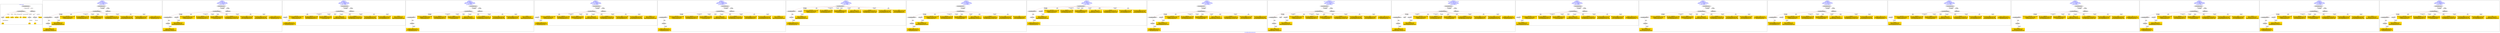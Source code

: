digraph n0 {
fontcolor="blue"
remincross="true"
label="s14-s-california-african-american.json"
subgraph cluster_0 {
label="1-correct model"
n2[style="filled",color="white",fillcolor="lightgray",label="CulturalHeritageObject1"];
n3[style="filled",color="white",fillcolor="lightgray",label="Person1"];
n4[shape="plaintext",style="filled",fillcolor="gold",label="dimensions"];
n5[shape="plaintext",style="filled",fillcolor="gold",label="technique"];
n6[shape="plaintext",style="filled",fillcolor="gold",label="provenance"];
n7[shape="plaintext",style="filled",fillcolor="gold",label="title"];
n8[shape="plaintext",style="filled",fillcolor="gold",label="accessionId"];
n9[style="filled",color="white",fillcolor="lightgray",label="Concept1"];
n10[style="filled",color="white",fillcolor="lightgray",label="Document1"];
n11[shape="plaintext",style="filled",fillcolor="gold",label="artist"];
n12[style="filled",color="white",fillcolor="lightgray",label="EuropeanaAggregation1"];
n13[style="filled",color="white",fillcolor="lightgray",label="WebResource1"];
n14[shape="plaintext",style="filled",fillcolor="gold",label="imageUrl"];
n15[shape="plaintext",style="filled",fillcolor="gold",label="type"];
n16[shape="plaintext",style="filled",fillcolor="gold",label="url"];
}
subgraph cluster_1 {
label="candidate 0\nlink coherence:1.0\nnode coherence:1.0\nconfidence:0.527824387407711\nmapping score:0.601867388395163\ncost:13.99987\n-precision:0.5-recall:0.5"
n18[style="filled",color="white",fillcolor="lightgray",label="CulturalHeritageObject1"];
n19[style="filled",color="white",fillcolor="lightgray",label="CulturalHeritageObject2"];
n20[style="filled",color="white",fillcolor="lightgray",label="Document1"];
n21[style="filled",color="white",fillcolor="lightgray",label="Document2"];
n22[style="filled",color="white",fillcolor="lightgray",label="EuropeanaAggregation1"];
n23[style="filled",color="white",fillcolor="lightgray",label="WebResource1"];
n24[shape="plaintext",style="filled",fillcolor="gold",label="accessionId\n[CulturalHeritageObject,accessionNumber,0.859]\n[WebResource,classLink,0.138]\n[CulturalHeritageObject,title,0.002]\n[Document,classLink,0.001]"];
n25[shape="plaintext",style="filled",fillcolor="gold",label="provenance\n[CulturalHeritageObject,provenance,0.688]\n[CulturalHeritageObject,description,0.127]\n[CulturalHeritageObject,title,0.111]\n[Person,biographicalInformation,0.074]"];
n26[shape="plaintext",style="filled",fillcolor="gold",label="imageUrl\n[WebResource,classLink,0.522]\n[Document,classLink,0.464]\n[CulturalHeritageObject,description,0.011]\n[Person,biographicalInformation,0.004]"];
n27[shape="plaintext",style="filled",fillcolor="gold",label="technique\n[CulturalHeritageObject,medium,0.637]\n[CulturalHeritageObject,description,0.179]\n[Person,biographicalInformation,0.1]\n[Concept,prefLabel,0.085]"];
n28[shape="plaintext",style="filled",fillcolor="gold",label="dimensions\n[CulturalHeritageObject,extent,0.619]\n[CulturalHeritageObject,accessionNumber,0.168]\n[CulturalHeritageObject,description,0.128]\n[CulturalHeritageObject,provenance,0.085]"];
n29[shape="plaintext",style="filled",fillcolor="gold",label="title\n[CulturalHeritageObject,description,0.403]\n[CulturalHeritageObject,title,0.286]\n[Person,biographicalInformation,0.226]\n[CulturalHeritageObject,provenance,0.084]"];
n30[shape="plaintext",style="filled",fillcolor="gold",label="type\n[Document,classLink,0.298]\n[WebResource,classLink,0.271]\n[CulturalHeritageObject,rightsHolder,0.261]\n[CulturalHeritageObject,provenance,0.17]"];
n31[shape="plaintext",style="filled",fillcolor="gold",label="url\n[WebResource,classLink,0.523]\n[CulturalHeritageObject,extent,0.221]\n[CulturalHeritageObject,description,0.133]\n[Document,classLink,0.123]"];
n32[shape="plaintext",style="filled",fillcolor="gold",label="artist\n[CulturalHeritageObject,description,0.346]\n[CulturalHeritageObject,title,0.258]\n[Person,nameOfThePerson,0.226]\n[Person,biographicalInformation,0.17]"];
}
subgraph cluster_2 {
label="candidate 1\nlink coherence:1.0\nnode coherence:1.0\nconfidence:0.5244974199615609\nmapping score:0.6007583992464461\ncost:13.99987\n-precision:0.57-recall:0.57"
n34[style="filled",color="white",fillcolor="lightgray",label="CulturalHeritageObject1"];
n35[style="filled",color="white",fillcolor="lightgray",label="CulturalHeritageObject2"];
n36[style="filled",color="white",fillcolor="lightgray",label="Document1"];
n37[style="filled",color="white",fillcolor="lightgray",label="Document2"];
n38[style="filled",color="white",fillcolor="lightgray",label="EuropeanaAggregation1"];
n39[style="filled",color="white",fillcolor="lightgray",label="WebResource1"];
n40[shape="plaintext",style="filled",fillcolor="gold",label="accessionId\n[CulturalHeritageObject,accessionNumber,0.859]\n[WebResource,classLink,0.138]\n[CulturalHeritageObject,title,0.002]\n[Document,classLink,0.001]"];
n41[shape="plaintext",style="filled",fillcolor="gold",label="provenance\n[CulturalHeritageObject,provenance,0.688]\n[CulturalHeritageObject,description,0.127]\n[CulturalHeritageObject,title,0.111]\n[Person,biographicalInformation,0.074]"];
n42[shape="plaintext",style="filled",fillcolor="gold",label="imageUrl\n[WebResource,classLink,0.522]\n[Document,classLink,0.464]\n[CulturalHeritageObject,description,0.011]\n[Person,biographicalInformation,0.004]"];
n43[shape="plaintext",style="filled",fillcolor="gold",label="technique\n[CulturalHeritageObject,medium,0.637]\n[CulturalHeritageObject,description,0.179]\n[Person,biographicalInformation,0.1]\n[Concept,prefLabel,0.085]"];
n44[shape="plaintext",style="filled",fillcolor="gold",label="dimensions\n[CulturalHeritageObject,extent,0.619]\n[CulturalHeritageObject,accessionNumber,0.168]\n[CulturalHeritageObject,description,0.128]\n[CulturalHeritageObject,provenance,0.085]"];
n45[shape="plaintext",style="filled",fillcolor="gold",label="artist\n[CulturalHeritageObject,description,0.346]\n[CulturalHeritageObject,title,0.258]\n[Person,nameOfThePerson,0.226]\n[Person,biographicalInformation,0.17]"];
n46[shape="plaintext",style="filled",fillcolor="gold",label="type\n[Document,classLink,0.298]\n[WebResource,classLink,0.271]\n[CulturalHeritageObject,rightsHolder,0.261]\n[CulturalHeritageObject,provenance,0.17]"];
n47[shape="plaintext",style="filled",fillcolor="gold",label="url\n[WebResource,classLink,0.523]\n[CulturalHeritageObject,extent,0.221]\n[CulturalHeritageObject,description,0.133]\n[Document,classLink,0.123]"];
n48[shape="plaintext",style="filled",fillcolor="gold",label="title\n[CulturalHeritageObject,description,0.403]\n[CulturalHeritageObject,title,0.286]\n[Person,biographicalInformation,0.226]\n[CulturalHeritageObject,provenance,0.084]"];
}
subgraph cluster_3 {
label="candidate 10\nlink coherence:1.0\nnode coherence:1.0\nconfidence:0.47569662976233246\nmapping score:0.6030099876985552\ncost:11.99988\n-precision:0.75-recall:0.64"
n50[style="filled",color="white",fillcolor="lightgray",label="CulturalHeritageObject1"];
n51[style="filled",color="white",fillcolor="lightgray",label="Document1"];
n52[style="filled",color="white",fillcolor="lightgray",label="EuropeanaAggregation1"];
n53[style="filled",color="white",fillcolor="lightgray",label="WebResource1"];
n54[shape="plaintext",style="filled",fillcolor="gold",label="accessionId\n[CulturalHeritageObject,accessionNumber,0.859]\n[WebResource,classLink,0.138]\n[CulturalHeritageObject,title,0.002]\n[Document,classLink,0.001]"];
n55[shape="plaintext",style="filled",fillcolor="gold",label="provenance\n[CulturalHeritageObject,provenance,0.688]\n[CulturalHeritageObject,description,0.127]\n[CulturalHeritageObject,title,0.111]\n[Person,biographicalInformation,0.074]"];
n56[shape="plaintext",style="filled",fillcolor="gold",label="url\n[WebResource,classLink,0.523]\n[CulturalHeritageObject,extent,0.221]\n[CulturalHeritageObject,description,0.133]\n[Document,classLink,0.123]"];
n57[shape="plaintext",style="filled",fillcolor="gold",label="technique\n[CulturalHeritageObject,medium,0.637]\n[CulturalHeritageObject,description,0.179]\n[Person,biographicalInformation,0.1]\n[Concept,prefLabel,0.085]"];
n58[shape="plaintext",style="filled",fillcolor="gold",label="type\n[Document,classLink,0.298]\n[WebResource,classLink,0.271]\n[CulturalHeritageObject,rightsHolder,0.261]\n[CulturalHeritageObject,provenance,0.17]"];
n59[shape="plaintext",style="filled",fillcolor="gold",label="dimensions\n[CulturalHeritageObject,extent,0.619]\n[CulturalHeritageObject,accessionNumber,0.168]\n[CulturalHeritageObject,description,0.128]\n[CulturalHeritageObject,provenance,0.085]"];
n60[shape="plaintext",style="filled",fillcolor="gold",label="title\n[CulturalHeritageObject,description,0.403]\n[CulturalHeritageObject,title,0.286]\n[Person,biographicalInformation,0.226]\n[CulturalHeritageObject,provenance,0.084]"];
n61[shape="plaintext",style="filled",fillcolor="gold",label="imageUrl\n[WebResource,classLink,0.522]\n[Document,classLink,0.464]\n[CulturalHeritageObject,description,0.011]\n[Person,biographicalInformation,0.004]"];
n62[shape="plaintext",style="filled",fillcolor="gold",label="artist\n[CulturalHeritageObject,description,0.346]\n[CulturalHeritageObject,title,0.258]\n[Person,nameOfThePerson,0.226]\n[Person,biographicalInformation,0.17]"];
}
subgraph cluster_4 {
label="candidate 11\nlink coherence:1.0\nnode coherence:1.0\nconfidence:0.47569662976233246\nmapping score:0.6030099876985552\ncost:12.99987\n-precision:0.62-recall:0.57"
n64[style="filled",color="white",fillcolor="lightgray",label="CulturalHeritageObject1"];
n65[style="filled",color="white",fillcolor="lightgray",label="CulturalHeritageObject2"];
n66[style="filled",color="white",fillcolor="lightgray",label="Document2"];
n67[style="filled",color="white",fillcolor="lightgray",label="EuropeanaAggregation1"];
n68[style="filled",color="white",fillcolor="lightgray",label="WebResource1"];
n69[shape="plaintext",style="filled",fillcolor="gold",label="accessionId\n[CulturalHeritageObject,accessionNumber,0.859]\n[WebResource,classLink,0.138]\n[CulturalHeritageObject,title,0.002]\n[Document,classLink,0.001]"];
n70[shape="plaintext",style="filled",fillcolor="gold",label="provenance\n[CulturalHeritageObject,provenance,0.688]\n[CulturalHeritageObject,description,0.127]\n[CulturalHeritageObject,title,0.111]\n[Person,biographicalInformation,0.074]"];
n71[shape="plaintext",style="filled",fillcolor="gold",label="technique\n[CulturalHeritageObject,medium,0.637]\n[CulturalHeritageObject,description,0.179]\n[Person,biographicalInformation,0.1]\n[Concept,prefLabel,0.085]"];
n72[shape="plaintext",style="filled",fillcolor="gold",label="type\n[Document,classLink,0.298]\n[WebResource,classLink,0.271]\n[CulturalHeritageObject,rightsHolder,0.261]\n[CulturalHeritageObject,provenance,0.17]"];
n73[shape="plaintext",style="filled",fillcolor="gold",label="url\n[WebResource,classLink,0.523]\n[CulturalHeritageObject,extent,0.221]\n[CulturalHeritageObject,description,0.133]\n[Document,classLink,0.123]"];
n74[shape="plaintext",style="filled",fillcolor="gold",label="dimensions\n[CulturalHeritageObject,extent,0.619]\n[CulturalHeritageObject,accessionNumber,0.168]\n[CulturalHeritageObject,description,0.128]\n[CulturalHeritageObject,provenance,0.085]"];
n75[shape="plaintext",style="filled",fillcolor="gold",label="title\n[CulturalHeritageObject,description,0.403]\n[CulturalHeritageObject,title,0.286]\n[Person,biographicalInformation,0.226]\n[CulturalHeritageObject,provenance,0.084]"];
n76[shape="plaintext",style="filled",fillcolor="gold",label="imageUrl\n[WebResource,classLink,0.522]\n[Document,classLink,0.464]\n[CulturalHeritageObject,description,0.011]\n[Person,biographicalInformation,0.004]"];
n77[shape="plaintext",style="filled",fillcolor="gold",label="artist\n[CulturalHeritageObject,description,0.346]\n[CulturalHeritageObject,title,0.258]\n[Person,nameOfThePerson,0.226]\n[Person,biographicalInformation,0.17]"];
}
subgraph cluster_5 {
label="candidate 12\nlink coherence:1.0\nnode coherence:1.0\nconfidence:0.4723696623161823\nmapping score:0.6019009985498386\ncost:11.99988\n-precision:0.83-recall:0.71"
n79[style="filled",color="white",fillcolor="lightgray",label="CulturalHeritageObject1"];
n80[style="filled",color="white",fillcolor="lightgray",label="Document1"];
n81[style="filled",color="white",fillcolor="lightgray",label="EuropeanaAggregation1"];
n82[style="filled",color="white",fillcolor="lightgray",label="WebResource1"];
n83[shape="plaintext",style="filled",fillcolor="gold",label="accessionId\n[CulturalHeritageObject,accessionNumber,0.859]\n[WebResource,classLink,0.138]\n[CulturalHeritageObject,title,0.002]\n[Document,classLink,0.001]"];
n84[shape="plaintext",style="filled",fillcolor="gold",label="provenance\n[CulturalHeritageObject,provenance,0.688]\n[CulturalHeritageObject,description,0.127]\n[CulturalHeritageObject,title,0.111]\n[Person,biographicalInformation,0.074]"];
n85[shape="plaintext",style="filled",fillcolor="gold",label="url\n[WebResource,classLink,0.523]\n[CulturalHeritageObject,extent,0.221]\n[CulturalHeritageObject,description,0.133]\n[Document,classLink,0.123]"];
n86[shape="plaintext",style="filled",fillcolor="gold",label="technique\n[CulturalHeritageObject,medium,0.637]\n[CulturalHeritageObject,description,0.179]\n[Person,biographicalInformation,0.1]\n[Concept,prefLabel,0.085]"];
n87[shape="plaintext",style="filled",fillcolor="gold",label="type\n[Document,classLink,0.298]\n[WebResource,classLink,0.271]\n[CulturalHeritageObject,rightsHolder,0.261]\n[CulturalHeritageObject,provenance,0.17]"];
n88[shape="plaintext",style="filled",fillcolor="gold",label="dimensions\n[CulturalHeritageObject,extent,0.619]\n[CulturalHeritageObject,accessionNumber,0.168]\n[CulturalHeritageObject,description,0.128]\n[CulturalHeritageObject,provenance,0.085]"];
n89[shape="plaintext",style="filled",fillcolor="gold",label="artist\n[CulturalHeritageObject,description,0.346]\n[CulturalHeritageObject,title,0.258]\n[Person,nameOfThePerson,0.226]\n[Person,biographicalInformation,0.17]"];
n90[shape="plaintext",style="filled",fillcolor="gold",label="imageUrl\n[WebResource,classLink,0.522]\n[Document,classLink,0.464]\n[CulturalHeritageObject,description,0.011]\n[Person,biographicalInformation,0.004]"];
n91[shape="plaintext",style="filled",fillcolor="gold",label="title\n[CulturalHeritageObject,description,0.403]\n[CulturalHeritageObject,title,0.286]\n[Person,biographicalInformation,0.226]\n[CulturalHeritageObject,provenance,0.084]"];
}
subgraph cluster_6 {
label="candidate 13\nlink coherence:1.0\nnode coherence:1.0\nconfidence:0.4723696623161823\nmapping score:0.6019009985498386\ncost:12.99987\n-precision:0.69-recall:0.64"
n93[style="filled",color="white",fillcolor="lightgray",label="CulturalHeritageObject1"];
n94[style="filled",color="white",fillcolor="lightgray",label="CulturalHeritageObject2"];
n95[style="filled",color="white",fillcolor="lightgray",label="Document2"];
n96[style="filled",color="white",fillcolor="lightgray",label="EuropeanaAggregation1"];
n97[style="filled",color="white",fillcolor="lightgray",label="WebResource1"];
n98[shape="plaintext",style="filled",fillcolor="gold",label="accessionId\n[CulturalHeritageObject,accessionNumber,0.859]\n[WebResource,classLink,0.138]\n[CulturalHeritageObject,title,0.002]\n[Document,classLink,0.001]"];
n99[shape="plaintext",style="filled",fillcolor="gold",label="provenance\n[CulturalHeritageObject,provenance,0.688]\n[CulturalHeritageObject,description,0.127]\n[CulturalHeritageObject,title,0.111]\n[Person,biographicalInformation,0.074]"];
n100[shape="plaintext",style="filled",fillcolor="gold",label="technique\n[CulturalHeritageObject,medium,0.637]\n[CulturalHeritageObject,description,0.179]\n[Person,biographicalInformation,0.1]\n[Concept,prefLabel,0.085]"];
n101[shape="plaintext",style="filled",fillcolor="gold",label="type\n[Document,classLink,0.298]\n[WebResource,classLink,0.271]\n[CulturalHeritageObject,rightsHolder,0.261]\n[CulturalHeritageObject,provenance,0.17]"];
n102[shape="plaintext",style="filled",fillcolor="gold",label="url\n[WebResource,classLink,0.523]\n[CulturalHeritageObject,extent,0.221]\n[CulturalHeritageObject,description,0.133]\n[Document,classLink,0.123]"];
n103[shape="plaintext",style="filled",fillcolor="gold",label="dimensions\n[CulturalHeritageObject,extent,0.619]\n[CulturalHeritageObject,accessionNumber,0.168]\n[CulturalHeritageObject,description,0.128]\n[CulturalHeritageObject,provenance,0.085]"];
n104[shape="plaintext",style="filled",fillcolor="gold",label="artist\n[CulturalHeritageObject,description,0.346]\n[CulturalHeritageObject,title,0.258]\n[Person,nameOfThePerson,0.226]\n[Person,biographicalInformation,0.17]"];
n105[shape="plaintext",style="filled",fillcolor="gold",label="imageUrl\n[WebResource,classLink,0.522]\n[Document,classLink,0.464]\n[CulturalHeritageObject,description,0.011]\n[Person,biographicalInformation,0.004]"];
n106[shape="plaintext",style="filled",fillcolor="gold",label="title\n[CulturalHeritageObject,description,0.403]\n[CulturalHeritageObject,title,0.286]\n[Person,biographicalInformation,0.226]\n[CulturalHeritageObject,provenance,0.084]"];
}
subgraph cluster_7 {
label="candidate 14\nlink coherence:1.0\nnode coherence:1.0\nconfidence:0.4691699588166073\nmapping score:0.6008344307166469\ncost:11.99999\n-precision:0.42-recall:0.36"
n108[style="filled",color="white",fillcolor="lightgray",label="CulturalHeritageObject1"];
n109[style="filled",color="white",fillcolor="lightgray",label="CulturalHeritageObject2"];
n110[style="filled",color="white",fillcolor="lightgray",label="Document1"];
n111[style="filled",color="white",fillcolor="lightgray",label="Document2"];
n112[shape="plaintext",style="filled",fillcolor="gold",label="accessionId\n[CulturalHeritageObject,accessionNumber,0.859]\n[WebResource,classLink,0.138]\n[CulturalHeritageObject,title,0.002]\n[Document,classLink,0.001]"];
n113[shape="plaintext",style="filled",fillcolor="gold",label="provenance\n[CulturalHeritageObject,provenance,0.688]\n[CulturalHeritageObject,description,0.127]\n[CulturalHeritageObject,title,0.111]\n[Person,biographicalInformation,0.074]"];
n114[shape="plaintext",style="filled",fillcolor="gold",label="imageUrl\n[WebResource,classLink,0.522]\n[Document,classLink,0.464]\n[CulturalHeritageObject,description,0.011]\n[Person,biographicalInformation,0.004]"];
n115[shape="plaintext",style="filled",fillcolor="gold",label="technique\n[CulturalHeritageObject,medium,0.637]\n[CulturalHeritageObject,description,0.179]\n[Person,biographicalInformation,0.1]\n[Concept,prefLabel,0.085]"];
n116[shape="plaintext",style="filled",fillcolor="gold",label="type\n[Document,classLink,0.298]\n[WebResource,classLink,0.271]\n[CulturalHeritageObject,rightsHolder,0.261]\n[CulturalHeritageObject,provenance,0.17]"];
n117[shape="plaintext",style="filled",fillcolor="gold",label="url\n[WebResource,classLink,0.523]\n[CulturalHeritageObject,extent,0.221]\n[CulturalHeritageObject,description,0.133]\n[Document,classLink,0.123]"];
n118[shape="plaintext",style="filled",fillcolor="gold",label="dimensions\n[CulturalHeritageObject,extent,0.619]\n[CulturalHeritageObject,accessionNumber,0.168]\n[CulturalHeritageObject,description,0.128]\n[CulturalHeritageObject,provenance,0.085]"];
n119[shape="plaintext",style="filled",fillcolor="gold",label="title\n[CulturalHeritageObject,description,0.403]\n[CulturalHeritageObject,title,0.286]\n[Person,biographicalInformation,0.226]\n[CulturalHeritageObject,provenance,0.084]"];
n120[shape="plaintext",style="filled",fillcolor="gold",label="artist\n[CulturalHeritageObject,description,0.346]\n[CulturalHeritageObject,title,0.258]\n[Person,nameOfThePerson,0.226]\n[Person,biographicalInformation,0.17]"];
}
subgraph cluster_8 {
label="candidate 15\nlink coherence:1.0\nnode coherence:1.0\nconfidence:0.4691699588166073\nmapping score:0.6008344307166469\ncost:12.99993\n-precision:0.46-recall:0.43"
n122[style="filled",color="white",fillcolor="lightgray",label="CulturalHeritageObject1"];
n123[style="filled",color="white",fillcolor="lightgray",label="CulturalHeritageObject2"];
n124[style="filled",color="white",fillcolor="lightgray",label="Document1"];
n125[style="filled",color="white",fillcolor="lightgray",label="Document2"];
n126[style="filled",color="white",fillcolor="lightgray",label="EuropeanaAggregation1"];
n127[shape="plaintext",style="filled",fillcolor="gold",label="accessionId\n[CulturalHeritageObject,accessionNumber,0.859]\n[WebResource,classLink,0.138]\n[CulturalHeritageObject,title,0.002]\n[Document,classLink,0.001]"];
n128[shape="plaintext",style="filled",fillcolor="gold",label="provenance\n[CulturalHeritageObject,provenance,0.688]\n[CulturalHeritageObject,description,0.127]\n[CulturalHeritageObject,title,0.111]\n[Person,biographicalInformation,0.074]"];
n129[shape="plaintext",style="filled",fillcolor="gold",label="imageUrl\n[WebResource,classLink,0.522]\n[Document,classLink,0.464]\n[CulturalHeritageObject,description,0.011]\n[Person,biographicalInformation,0.004]"];
n130[shape="plaintext",style="filled",fillcolor="gold",label="technique\n[CulturalHeritageObject,medium,0.637]\n[CulturalHeritageObject,description,0.179]\n[Person,biographicalInformation,0.1]\n[Concept,prefLabel,0.085]"];
n131[shape="plaintext",style="filled",fillcolor="gold",label="type\n[Document,classLink,0.298]\n[WebResource,classLink,0.271]\n[CulturalHeritageObject,rightsHolder,0.261]\n[CulturalHeritageObject,provenance,0.17]"];
n132[shape="plaintext",style="filled",fillcolor="gold",label="url\n[WebResource,classLink,0.523]\n[CulturalHeritageObject,extent,0.221]\n[CulturalHeritageObject,description,0.133]\n[Document,classLink,0.123]"];
n133[shape="plaintext",style="filled",fillcolor="gold",label="dimensions\n[CulturalHeritageObject,extent,0.619]\n[CulturalHeritageObject,accessionNumber,0.168]\n[CulturalHeritageObject,description,0.128]\n[CulturalHeritageObject,provenance,0.085]"];
n134[shape="plaintext",style="filled",fillcolor="gold",label="title\n[CulturalHeritageObject,description,0.403]\n[CulturalHeritageObject,title,0.286]\n[Person,biographicalInformation,0.226]\n[CulturalHeritageObject,provenance,0.084]"];
n135[shape="plaintext",style="filled",fillcolor="gold",label="artist\n[CulturalHeritageObject,description,0.346]\n[CulturalHeritageObject,title,0.258]\n[Person,nameOfThePerson,0.226]\n[Person,biographicalInformation,0.17]"];
}
subgraph cluster_9 {
label="candidate 16\nlink coherence:1.0\nnode coherence:1.0\nconfidence:0.46584299137045715\nmapping score:0.5997254415679302\ncost:11.99999\n-precision:0.5-recall:0.43"
n137[style="filled",color="white",fillcolor="lightgray",label="CulturalHeritageObject1"];
n138[style="filled",color="white",fillcolor="lightgray",label="CulturalHeritageObject2"];
n139[style="filled",color="white",fillcolor="lightgray",label="Document1"];
n140[style="filled",color="white",fillcolor="lightgray",label="Document2"];
n141[shape="plaintext",style="filled",fillcolor="gold",label="accessionId\n[CulturalHeritageObject,accessionNumber,0.859]\n[WebResource,classLink,0.138]\n[CulturalHeritageObject,title,0.002]\n[Document,classLink,0.001]"];
n142[shape="plaintext",style="filled",fillcolor="gold",label="provenance\n[CulturalHeritageObject,provenance,0.688]\n[CulturalHeritageObject,description,0.127]\n[CulturalHeritageObject,title,0.111]\n[Person,biographicalInformation,0.074]"];
n143[shape="plaintext",style="filled",fillcolor="gold",label="imageUrl\n[WebResource,classLink,0.522]\n[Document,classLink,0.464]\n[CulturalHeritageObject,description,0.011]\n[Person,biographicalInformation,0.004]"];
n144[shape="plaintext",style="filled",fillcolor="gold",label="technique\n[CulturalHeritageObject,medium,0.637]\n[CulturalHeritageObject,description,0.179]\n[Person,biographicalInformation,0.1]\n[Concept,prefLabel,0.085]"];
n145[shape="plaintext",style="filled",fillcolor="gold",label="type\n[Document,classLink,0.298]\n[WebResource,classLink,0.271]\n[CulturalHeritageObject,rightsHolder,0.261]\n[CulturalHeritageObject,provenance,0.17]"];
n146[shape="plaintext",style="filled",fillcolor="gold",label="url\n[WebResource,classLink,0.523]\n[CulturalHeritageObject,extent,0.221]\n[CulturalHeritageObject,description,0.133]\n[Document,classLink,0.123]"];
n147[shape="plaintext",style="filled",fillcolor="gold",label="dimensions\n[CulturalHeritageObject,extent,0.619]\n[CulturalHeritageObject,accessionNumber,0.168]\n[CulturalHeritageObject,description,0.128]\n[CulturalHeritageObject,provenance,0.085]"];
n148[shape="plaintext",style="filled",fillcolor="gold",label="artist\n[CulturalHeritageObject,description,0.346]\n[CulturalHeritageObject,title,0.258]\n[Person,nameOfThePerson,0.226]\n[Person,biographicalInformation,0.17]"];
n149[shape="plaintext",style="filled",fillcolor="gold",label="title\n[CulturalHeritageObject,description,0.403]\n[CulturalHeritageObject,title,0.286]\n[Person,biographicalInformation,0.226]\n[CulturalHeritageObject,provenance,0.084]"];
}
subgraph cluster_10 {
label="candidate 17\nlink coherence:1.0\nnode coherence:1.0\nconfidence:0.46584299137045715\nmapping score:0.5997254415679302\ncost:12.99993\n-precision:0.54-recall:0.5"
n151[style="filled",color="white",fillcolor="lightgray",label="CulturalHeritageObject1"];
n152[style="filled",color="white",fillcolor="lightgray",label="CulturalHeritageObject2"];
n153[style="filled",color="white",fillcolor="lightgray",label="Document1"];
n154[style="filled",color="white",fillcolor="lightgray",label="Document2"];
n155[style="filled",color="white",fillcolor="lightgray",label="EuropeanaAggregation1"];
n156[shape="plaintext",style="filled",fillcolor="gold",label="accessionId\n[CulturalHeritageObject,accessionNumber,0.859]\n[WebResource,classLink,0.138]\n[CulturalHeritageObject,title,0.002]\n[Document,classLink,0.001]"];
n157[shape="plaintext",style="filled",fillcolor="gold",label="provenance\n[CulturalHeritageObject,provenance,0.688]\n[CulturalHeritageObject,description,0.127]\n[CulturalHeritageObject,title,0.111]\n[Person,biographicalInformation,0.074]"];
n158[shape="plaintext",style="filled",fillcolor="gold",label="imageUrl\n[WebResource,classLink,0.522]\n[Document,classLink,0.464]\n[CulturalHeritageObject,description,0.011]\n[Person,biographicalInformation,0.004]"];
n159[shape="plaintext",style="filled",fillcolor="gold",label="technique\n[CulturalHeritageObject,medium,0.637]\n[CulturalHeritageObject,description,0.179]\n[Person,biographicalInformation,0.1]\n[Concept,prefLabel,0.085]"];
n160[shape="plaintext",style="filled",fillcolor="gold",label="type\n[Document,classLink,0.298]\n[WebResource,classLink,0.271]\n[CulturalHeritageObject,rightsHolder,0.261]\n[CulturalHeritageObject,provenance,0.17]"];
n161[shape="plaintext",style="filled",fillcolor="gold",label="url\n[WebResource,classLink,0.523]\n[CulturalHeritageObject,extent,0.221]\n[CulturalHeritageObject,description,0.133]\n[Document,classLink,0.123]"];
n162[shape="plaintext",style="filled",fillcolor="gold",label="dimensions\n[CulturalHeritageObject,extent,0.619]\n[CulturalHeritageObject,accessionNumber,0.168]\n[CulturalHeritageObject,description,0.128]\n[CulturalHeritageObject,provenance,0.085]"];
n163[shape="plaintext",style="filled",fillcolor="gold",label="artist\n[CulturalHeritageObject,description,0.346]\n[CulturalHeritageObject,title,0.258]\n[Person,nameOfThePerson,0.226]\n[Person,biographicalInformation,0.17]"];
n164[shape="plaintext",style="filled",fillcolor="gold",label="title\n[CulturalHeritageObject,description,0.403]\n[CulturalHeritageObject,title,0.286]\n[Person,biographicalInformation,0.226]\n[CulturalHeritageObject,provenance,0.084]"];
}
subgraph cluster_11 {
label="candidate 18\nlink coherence:0.9333333333333333\nnode coherence:1.0\nconfidence:0.527824387407711\nmapping score:0.601867388395163\ncost:14.99987\n-precision:0.47-recall:0.5"
n166[style="filled",color="white",fillcolor="lightgray",label="CulturalHeritageObject1"];
n167[style="filled",color="white",fillcolor="lightgray",label="CulturalHeritageObject2"];
n168[style="filled",color="white",fillcolor="lightgray",label="Place1"];
n169[style="filled",color="white",fillcolor="lightgray",label="Document1"];
n170[style="filled",color="white",fillcolor="lightgray",label="Document2"];
n171[style="filled",color="white",fillcolor="lightgray",label="EuropeanaAggregation1"];
n172[style="filled",color="white",fillcolor="lightgray",label="WebResource1"];
n173[shape="plaintext",style="filled",fillcolor="gold",label="accessionId\n[CulturalHeritageObject,accessionNumber,0.859]\n[WebResource,classLink,0.138]\n[CulturalHeritageObject,title,0.002]\n[Document,classLink,0.001]"];
n174[shape="plaintext",style="filled",fillcolor="gold",label="provenance\n[CulturalHeritageObject,provenance,0.688]\n[CulturalHeritageObject,description,0.127]\n[CulturalHeritageObject,title,0.111]\n[Person,biographicalInformation,0.074]"];
n175[shape="plaintext",style="filled",fillcolor="gold",label="imageUrl\n[WebResource,classLink,0.522]\n[Document,classLink,0.464]\n[CulturalHeritageObject,description,0.011]\n[Person,biographicalInformation,0.004]"];
n176[shape="plaintext",style="filled",fillcolor="gold",label="technique\n[CulturalHeritageObject,medium,0.637]\n[CulturalHeritageObject,description,0.179]\n[Person,biographicalInformation,0.1]\n[Concept,prefLabel,0.085]"];
n177[shape="plaintext",style="filled",fillcolor="gold",label="dimensions\n[CulturalHeritageObject,extent,0.619]\n[CulturalHeritageObject,accessionNumber,0.168]\n[CulturalHeritageObject,description,0.128]\n[CulturalHeritageObject,provenance,0.085]"];
n178[shape="plaintext",style="filled",fillcolor="gold",label="title\n[CulturalHeritageObject,description,0.403]\n[CulturalHeritageObject,title,0.286]\n[Person,biographicalInformation,0.226]\n[CulturalHeritageObject,provenance,0.084]"];
n179[shape="plaintext",style="filled",fillcolor="gold",label="type\n[Document,classLink,0.298]\n[WebResource,classLink,0.271]\n[CulturalHeritageObject,rightsHolder,0.261]\n[CulturalHeritageObject,provenance,0.17]"];
n180[shape="plaintext",style="filled",fillcolor="gold",label="url\n[WebResource,classLink,0.523]\n[CulturalHeritageObject,extent,0.221]\n[CulturalHeritageObject,description,0.133]\n[Document,classLink,0.123]"];
n181[shape="plaintext",style="filled",fillcolor="gold",label="artist\n[CulturalHeritageObject,description,0.346]\n[CulturalHeritageObject,title,0.258]\n[Person,nameOfThePerson,0.226]\n[Person,biographicalInformation,0.17]"];
}
subgraph cluster_12 {
label="candidate 19\nlink coherence:0.9333333333333333\nnode coherence:1.0\nconfidence:0.5244974199615609\nmapping score:0.6007583992464461\ncost:14.99987\n-precision:0.53-recall:0.57"
n183[style="filled",color="white",fillcolor="lightgray",label="CulturalHeritageObject1"];
n184[style="filled",color="white",fillcolor="lightgray",label="CulturalHeritageObject2"];
n185[style="filled",color="white",fillcolor="lightgray",label="Place1"];
n186[style="filled",color="white",fillcolor="lightgray",label="Document1"];
n187[style="filled",color="white",fillcolor="lightgray",label="Document2"];
n188[style="filled",color="white",fillcolor="lightgray",label="EuropeanaAggregation1"];
n189[style="filled",color="white",fillcolor="lightgray",label="WebResource1"];
n190[shape="plaintext",style="filled",fillcolor="gold",label="accessionId\n[CulturalHeritageObject,accessionNumber,0.859]\n[WebResource,classLink,0.138]\n[CulturalHeritageObject,title,0.002]\n[Document,classLink,0.001]"];
n191[shape="plaintext",style="filled",fillcolor="gold",label="provenance\n[CulturalHeritageObject,provenance,0.688]\n[CulturalHeritageObject,description,0.127]\n[CulturalHeritageObject,title,0.111]\n[Person,biographicalInformation,0.074]"];
n192[shape="plaintext",style="filled",fillcolor="gold",label="imageUrl\n[WebResource,classLink,0.522]\n[Document,classLink,0.464]\n[CulturalHeritageObject,description,0.011]\n[Person,biographicalInformation,0.004]"];
n193[shape="plaintext",style="filled",fillcolor="gold",label="technique\n[CulturalHeritageObject,medium,0.637]\n[CulturalHeritageObject,description,0.179]\n[Person,biographicalInformation,0.1]\n[Concept,prefLabel,0.085]"];
n194[shape="plaintext",style="filled",fillcolor="gold",label="dimensions\n[CulturalHeritageObject,extent,0.619]\n[CulturalHeritageObject,accessionNumber,0.168]\n[CulturalHeritageObject,description,0.128]\n[CulturalHeritageObject,provenance,0.085]"];
n195[shape="plaintext",style="filled",fillcolor="gold",label="artist\n[CulturalHeritageObject,description,0.346]\n[CulturalHeritageObject,title,0.258]\n[Person,nameOfThePerson,0.226]\n[Person,biographicalInformation,0.17]"];
n196[shape="plaintext",style="filled",fillcolor="gold",label="type\n[Document,classLink,0.298]\n[WebResource,classLink,0.271]\n[CulturalHeritageObject,rightsHolder,0.261]\n[CulturalHeritageObject,provenance,0.17]"];
n197[shape="plaintext",style="filled",fillcolor="gold",label="url\n[WebResource,classLink,0.523]\n[CulturalHeritageObject,extent,0.221]\n[CulturalHeritageObject,description,0.133]\n[Document,classLink,0.123]"];
n198[shape="plaintext",style="filled",fillcolor="gold",label="title\n[CulturalHeritageObject,description,0.403]\n[CulturalHeritageObject,title,0.286]\n[Person,biographicalInformation,0.226]\n[CulturalHeritageObject,provenance,0.084]"];
}
subgraph cluster_13 {
label="candidate 2\nlink coherence:1.0\nnode coherence:1.0\nconfidence:0.5135554672496135\nmapping score:0.6156296001943156\ncost:11.99988\n-precision:0.58-recall:0.5"
n200[style="filled",color="white",fillcolor="lightgray",label="CulturalHeritageObject1"];
n201[style="filled",color="white",fillcolor="lightgray",label="Document1"];
n202[style="filled",color="white",fillcolor="lightgray",label="EuropeanaAggregation1"];
n203[style="filled",color="white",fillcolor="lightgray",label="WebResource1"];
n204[shape="plaintext",style="filled",fillcolor="gold",label="accessionId\n[CulturalHeritageObject,accessionNumber,0.859]\n[WebResource,classLink,0.138]\n[CulturalHeritageObject,title,0.002]\n[Document,classLink,0.001]"];
n205[shape="plaintext",style="filled",fillcolor="gold",label="provenance\n[CulturalHeritageObject,provenance,0.688]\n[CulturalHeritageObject,description,0.127]\n[CulturalHeritageObject,title,0.111]\n[Person,biographicalInformation,0.074]"];
n206[shape="plaintext",style="filled",fillcolor="gold",label="imageUrl\n[WebResource,classLink,0.522]\n[Document,classLink,0.464]\n[CulturalHeritageObject,description,0.011]\n[Person,biographicalInformation,0.004]"];
n207[shape="plaintext",style="filled",fillcolor="gold",label="technique\n[CulturalHeritageObject,medium,0.637]\n[CulturalHeritageObject,description,0.179]\n[Person,biographicalInformation,0.1]\n[Concept,prefLabel,0.085]"];
n208[shape="plaintext",style="filled",fillcolor="gold",label="type\n[Document,classLink,0.298]\n[WebResource,classLink,0.271]\n[CulturalHeritageObject,rightsHolder,0.261]\n[CulturalHeritageObject,provenance,0.17]"];
n209[shape="plaintext",style="filled",fillcolor="gold",label="dimensions\n[CulturalHeritageObject,extent,0.619]\n[CulturalHeritageObject,accessionNumber,0.168]\n[CulturalHeritageObject,description,0.128]\n[CulturalHeritageObject,provenance,0.085]"];
n210[shape="plaintext",style="filled",fillcolor="gold",label="title\n[CulturalHeritageObject,description,0.403]\n[CulturalHeritageObject,title,0.286]\n[Person,biographicalInformation,0.226]\n[CulturalHeritageObject,provenance,0.084]"];
n211[shape="plaintext",style="filled",fillcolor="gold",label="url\n[WebResource,classLink,0.523]\n[CulturalHeritageObject,extent,0.221]\n[CulturalHeritageObject,description,0.133]\n[Document,classLink,0.123]"];
n212[shape="plaintext",style="filled",fillcolor="gold",label="artist\n[CulturalHeritageObject,description,0.346]\n[CulturalHeritageObject,title,0.258]\n[Person,nameOfThePerson,0.226]\n[Person,biographicalInformation,0.17]"];
}
subgraph cluster_14 {
label="candidate 3\nlink coherence:1.0\nnode coherence:1.0\nconfidence:0.5135554672496135\nmapping score:0.6156296001943156\ncost:12.99987\n-precision:0.46-recall:0.43"
n214[style="filled",color="white",fillcolor="lightgray",label="CulturalHeritageObject1"];
n215[style="filled",color="white",fillcolor="lightgray",label="CulturalHeritageObject2"];
n216[style="filled",color="white",fillcolor="lightgray",label="Document2"];
n217[style="filled",color="white",fillcolor="lightgray",label="EuropeanaAggregation1"];
n218[style="filled",color="white",fillcolor="lightgray",label="WebResource1"];
n219[shape="plaintext",style="filled",fillcolor="gold",label="accessionId\n[CulturalHeritageObject,accessionNumber,0.859]\n[WebResource,classLink,0.138]\n[CulturalHeritageObject,title,0.002]\n[Document,classLink,0.001]"];
n220[shape="plaintext",style="filled",fillcolor="gold",label="provenance\n[CulturalHeritageObject,provenance,0.688]\n[CulturalHeritageObject,description,0.127]\n[CulturalHeritageObject,title,0.111]\n[Person,biographicalInformation,0.074]"];
n221[shape="plaintext",style="filled",fillcolor="gold",label="technique\n[CulturalHeritageObject,medium,0.637]\n[CulturalHeritageObject,description,0.179]\n[Person,biographicalInformation,0.1]\n[Concept,prefLabel,0.085]"];
n222[shape="plaintext",style="filled",fillcolor="gold",label="type\n[Document,classLink,0.298]\n[WebResource,classLink,0.271]\n[CulturalHeritageObject,rightsHolder,0.261]\n[CulturalHeritageObject,provenance,0.17]"];
n223[shape="plaintext",style="filled",fillcolor="gold",label="imageUrl\n[WebResource,classLink,0.522]\n[Document,classLink,0.464]\n[CulturalHeritageObject,description,0.011]\n[Person,biographicalInformation,0.004]"];
n224[shape="plaintext",style="filled",fillcolor="gold",label="dimensions\n[CulturalHeritageObject,extent,0.619]\n[CulturalHeritageObject,accessionNumber,0.168]\n[CulturalHeritageObject,description,0.128]\n[CulturalHeritageObject,provenance,0.085]"];
n225[shape="plaintext",style="filled",fillcolor="gold",label="title\n[CulturalHeritageObject,description,0.403]\n[CulturalHeritageObject,title,0.286]\n[Person,biographicalInformation,0.226]\n[CulturalHeritageObject,provenance,0.084]"];
n226[shape="plaintext",style="filled",fillcolor="gold",label="url\n[WebResource,classLink,0.523]\n[CulturalHeritageObject,extent,0.221]\n[CulturalHeritageObject,description,0.133]\n[Document,classLink,0.123]"];
n227[shape="plaintext",style="filled",fillcolor="gold",label="artist\n[CulturalHeritageObject,description,0.346]\n[CulturalHeritageObject,title,0.258]\n[Person,nameOfThePerson,0.226]\n[Person,biographicalInformation,0.17]"];
}
subgraph cluster_15 {
label="candidate 4\nlink coherence:1.0\nnode coherence:1.0\nconfidence:0.5135554672496135\nmapping score:0.5971110816757971\ncost:12.99987\n-precision:0.54-recall:0.5"
n229[style="filled",color="white",fillcolor="lightgray",label="CulturalHeritageObject1"];
n230[style="filled",color="white",fillcolor="lightgray",label="CulturalHeritageObject2"];
n231[style="filled",color="white",fillcolor="lightgray",label="Document1"];
n232[style="filled",color="white",fillcolor="lightgray",label="EuropeanaAggregation1"];
n233[style="filled",color="white",fillcolor="lightgray",label="WebResource1"];
n234[shape="plaintext",style="filled",fillcolor="gold",label="accessionId\n[CulturalHeritageObject,accessionNumber,0.859]\n[WebResource,classLink,0.138]\n[CulturalHeritageObject,title,0.002]\n[Document,classLink,0.001]"];
n235[shape="plaintext",style="filled",fillcolor="gold",label="provenance\n[CulturalHeritageObject,provenance,0.688]\n[CulturalHeritageObject,description,0.127]\n[CulturalHeritageObject,title,0.111]\n[Person,biographicalInformation,0.074]"];
n236[shape="plaintext",style="filled",fillcolor="gold",label="imageUrl\n[WebResource,classLink,0.522]\n[Document,classLink,0.464]\n[CulturalHeritageObject,description,0.011]\n[Person,biographicalInformation,0.004]"];
n237[shape="plaintext",style="filled",fillcolor="gold",label="technique\n[CulturalHeritageObject,medium,0.637]\n[CulturalHeritageObject,description,0.179]\n[Person,biographicalInformation,0.1]\n[Concept,prefLabel,0.085]"];
n238[shape="plaintext",style="filled",fillcolor="gold",label="type\n[Document,classLink,0.298]\n[WebResource,classLink,0.271]\n[CulturalHeritageObject,rightsHolder,0.261]\n[CulturalHeritageObject,provenance,0.17]"];
n239[shape="plaintext",style="filled",fillcolor="gold",label="dimensions\n[CulturalHeritageObject,extent,0.619]\n[CulturalHeritageObject,accessionNumber,0.168]\n[CulturalHeritageObject,description,0.128]\n[CulturalHeritageObject,provenance,0.085]"];
n240[shape="plaintext",style="filled",fillcolor="gold",label="title\n[CulturalHeritageObject,description,0.403]\n[CulturalHeritageObject,title,0.286]\n[Person,biographicalInformation,0.226]\n[CulturalHeritageObject,provenance,0.084]"];
n241[shape="plaintext",style="filled",fillcolor="gold",label="artist\n[CulturalHeritageObject,description,0.346]\n[CulturalHeritageObject,title,0.258]\n[Person,nameOfThePerson,0.226]\n[Person,biographicalInformation,0.17]"];
n242[shape="plaintext",style="filled",fillcolor="gold",label="url\n[WebResource,classLink,0.523]\n[CulturalHeritageObject,extent,0.221]\n[CulturalHeritageObject,description,0.133]\n[Document,classLink,0.123]"];
}
subgraph cluster_16 {
label="candidate 5\nlink coherence:1.0\nnode coherence:1.0\nconfidence:0.5102284998034634\nmapping score:0.6145206110455989\ncost:11.99988\n-precision:0.67-recall:0.57"
n244[style="filled",color="white",fillcolor="lightgray",label="CulturalHeritageObject1"];
n245[style="filled",color="white",fillcolor="lightgray",label="Document1"];
n246[style="filled",color="white",fillcolor="lightgray",label="EuropeanaAggregation1"];
n247[style="filled",color="white",fillcolor="lightgray",label="WebResource1"];
n248[shape="plaintext",style="filled",fillcolor="gold",label="accessionId\n[CulturalHeritageObject,accessionNumber,0.859]\n[WebResource,classLink,0.138]\n[CulturalHeritageObject,title,0.002]\n[Document,classLink,0.001]"];
n249[shape="plaintext",style="filled",fillcolor="gold",label="provenance\n[CulturalHeritageObject,provenance,0.688]\n[CulturalHeritageObject,description,0.127]\n[CulturalHeritageObject,title,0.111]\n[Person,biographicalInformation,0.074]"];
n250[shape="plaintext",style="filled",fillcolor="gold",label="imageUrl\n[WebResource,classLink,0.522]\n[Document,classLink,0.464]\n[CulturalHeritageObject,description,0.011]\n[Person,biographicalInformation,0.004]"];
n251[shape="plaintext",style="filled",fillcolor="gold",label="technique\n[CulturalHeritageObject,medium,0.637]\n[CulturalHeritageObject,description,0.179]\n[Person,biographicalInformation,0.1]\n[Concept,prefLabel,0.085]"];
n252[shape="plaintext",style="filled",fillcolor="gold",label="type\n[Document,classLink,0.298]\n[WebResource,classLink,0.271]\n[CulturalHeritageObject,rightsHolder,0.261]\n[CulturalHeritageObject,provenance,0.17]"];
n253[shape="plaintext",style="filled",fillcolor="gold",label="dimensions\n[CulturalHeritageObject,extent,0.619]\n[CulturalHeritageObject,accessionNumber,0.168]\n[CulturalHeritageObject,description,0.128]\n[CulturalHeritageObject,provenance,0.085]"];
n254[shape="plaintext",style="filled",fillcolor="gold",label="artist\n[CulturalHeritageObject,description,0.346]\n[CulturalHeritageObject,title,0.258]\n[Person,nameOfThePerson,0.226]\n[Person,biographicalInformation,0.17]"];
n255[shape="plaintext",style="filled",fillcolor="gold",label="url\n[WebResource,classLink,0.523]\n[CulturalHeritageObject,extent,0.221]\n[CulturalHeritageObject,description,0.133]\n[Document,classLink,0.123]"];
n256[shape="plaintext",style="filled",fillcolor="gold",label="title\n[CulturalHeritageObject,description,0.403]\n[CulturalHeritageObject,title,0.286]\n[Person,biographicalInformation,0.226]\n[CulturalHeritageObject,provenance,0.084]"];
}
subgraph cluster_17 {
label="candidate 6\nlink coherence:1.0\nnode coherence:1.0\nconfidence:0.5102284998034634\nmapping score:0.6145206110455989\ncost:12.99987\n-precision:0.54-recall:0.5"
n258[style="filled",color="white",fillcolor="lightgray",label="CulturalHeritageObject1"];
n259[style="filled",color="white",fillcolor="lightgray",label="CulturalHeritageObject2"];
n260[style="filled",color="white",fillcolor="lightgray",label="Document2"];
n261[style="filled",color="white",fillcolor="lightgray",label="EuropeanaAggregation1"];
n262[style="filled",color="white",fillcolor="lightgray",label="WebResource1"];
n263[shape="plaintext",style="filled",fillcolor="gold",label="accessionId\n[CulturalHeritageObject,accessionNumber,0.859]\n[WebResource,classLink,0.138]\n[CulturalHeritageObject,title,0.002]\n[Document,classLink,0.001]"];
n264[shape="plaintext",style="filled",fillcolor="gold",label="provenance\n[CulturalHeritageObject,provenance,0.688]\n[CulturalHeritageObject,description,0.127]\n[CulturalHeritageObject,title,0.111]\n[Person,biographicalInformation,0.074]"];
n265[shape="plaintext",style="filled",fillcolor="gold",label="technique\n[CulturalHeritageObject,medium,0.637]\n[CulturalHeritageObject,description,0.179]\n[Person,biographicalInformation,0.1]\n[Concept,prefLabel,0.085]"];
n266[shape="plaintext",style="filled",fillcolor="gold",label="type\n[Document,classLink,0.298]\n[WebResource,classLink,0.271]\n[CulturalHeritageObject,rightsHolder,0.261]\n[CulturalHeritageObject,provenance,0.17]"];
n267[shape="plaintext",style="filled",fillcolor="gold",label="imageUrl\n[WebResource,classLink,0.522]\n[Document,classLink,0.464]\n[CulturalHeritageObject,description,0.011]\n[Person,biographicalInformation,0.004]"];
n268[shape="plaintext",style="filled",fillcolor="gold",label="dimensions\n[CulturalHeritageObject,extent,0.619]\n[CulturalHeritageObject,accessionNumber,0.168]\n[CulturalHeritageObject,description,0.128]\n[CulturalHeritageObject,provenance,0.085]"];
n269[shape="plaintext",style="filled",fillcolor="gold",label="artist\n[CulturalHeritageObject,description,0.346]\n[CulturalHeritageObject,title,0.258]\n[Person,nameOfThePerson,0.226]\n[Person,biographicalInformation,0.17]"];
n270[shape="plaintext",style="filled",fillcolor="gold",label="url\n[WebResource,classLink,0.523]\n[CulturalHeritageObject,extent,0.221]\n[CulturalHeritageObject,description,0.133]\n[Document,classLink,0.123]"];
n271[shape="plaintext",style="filled",fillcolor="gold",label="title\n[CulturalHeritageObject,description,0.403]\n[CulturalHeritageObject,title,0.286]\n[Person,biographicalInformation,0.226]\n[CulturalHeritageObject,provenance,0.084]"];
}
subgraph cluster_18 {
label="candidate 7\nlink coherence:1.0\nnode coherence:1.0\nconfidence:0.48996554992042995\nmapping score:0.5892477758994025\ncost:13.99987\n-precision:0.57-recall:0.57"
n273[style="filled",color="white",fillcolor="lightgray",label="CulturalHeritageObject1"];
n274[style="filled",color="white",fillcolor="lightgray",label="CulturalHeritageObject2"];
n275[style="filled",color="white",fillcolor="lightgray",label="Document1"];
n276[style="filled",color="white",fillcolor="lightgray",label="Document2"];
n277[style="filled",color="white",fillcolor="lightgray",label="EuropeanaAggregation1"];
n278[style="filled",color="white",fillcolor="lightgray",label="WebResource1"];
n279[shape="plaintext",style="filled",fillcolor="gold",label="accessionId\n[CulturalHeritageObject,accessionNumber,0.859]\n[WebResource,classLink,0.138]\n[CulturalHeritageObject,title,0.002]\n[Document,classLink,0.001]"];
n280[shape="plaintext",style="filled",fillcolor="gold",label="provenance\n[CulturalHeritageObject,provenance,0.688]\n[CulturalHeritageObject,description,0.127]\n[CulturalHeritageObject,title,0.111]\n[Person,biographicalInformation,0.074]"];
n281[shape="plaintext",style="filled",fillcolor="gold",label="technique\n[CulturalHeritageObject,medium,0.637]\n[CulturalHeritageObject,description,0.179]\n[Person,biographicalInformation,0.1]\n[Concept,prefLabel,0.085]"];
n282[shape="plaintext",style="filled",fillcolor="gold",label="type\n[Document,classLink,0.298]\n[WebResource,classLink,0.271]\n[CulturalHeritageObject,rightsHolder,0.261]\n[CulturalHeritageObject,provenance,0.17]"];
n283[shape="plaintext",style="filled",fillcolor="gold",label="url\n[WebResource,classLink,0.523]\n[CulturalHeritageObject,extent,0.221]\n[CulturalHeritageObject,description,0.133]\n[Document,classLink,0.123]"];
n284[shape="plaintext",style="filled",fillcolor="gold",label="dimensions\n[CulturalHeritageObject,extent,0.619]\n[CulturalHeritageObject,accessionNumber,0.168]\n[CulturalHeritageObject,description,0.128]\n[CulturalHeritageObject,provenance,0.085]"];
n285[shape="plaintext",style="filled",fillcolor="gold",label="title\n[CulturalHeritageObject,description,0.403]\n[CulturalHeritageObject,title,0.286]\n[Person,biographicalInformation,0.226]\n[CulturalHeritageObject,provenance,0.084]"];
n286[shape="plaintext",style="filled",fillcolor="gold",label="imageUrl\n[WebResource,classLink,0.522]\n[Document,classLink,0.464]\n[CulturalHeritageObject,description,0.011]\n[Person,biographicalInformation,0.004]"];
n287[shape="plaintext",style="filled",fillcolor="gold",label="artist\n[CulturalHeritageObject,description,0.346]\n[CulturalHeritageObject,title,0.258]\n[Person,nameOfThePerson,0.226]\n[Person,biographicalInformation,0.17]"];
}
subgraph cluster_19 {
label="candidate 8\nlink coherence:1.0\nnode coherence:1.0\nconfidence:0.4866385824742798\nmapping score:0.5881387867506859\ncost:13.99987\n-precision:0.64-recall:0.64"
n289[style="filled",color="white",fillcolor="lightgray",label="CulturalHeritageObject1"];
n290[style="filled",color="white",fillcolor="lightgray",label="CulturalHeritageObject2"];
n291[style="filled",color="white",fillcolor="lightgray",label="Document1"];
n292[style="filled",color="white",fillcolor="lightgray",label="Document2"];
n293[style="filled",color="white",fillcolor="lightgray",label="EuropeanaAggregation1"];
n294[style="filled",color="white",fillcolor="lightgray",label="WebResource1"];
n295[shape="plaintext",style="filled",fillcolor="gold",label="accessionId\n[CulturalHeritageObject,accessionNumber,0.859]\n[WebResource,classLink,0.138]\n[CulturalHeritageObject,title,0.002]\n[Document,classLink,0.001]"];
n296[shape="plaintext",style="filled",fillcolor="gold",label="provenance\n[CulturalHeritageObject,provenance,0.688]\n[CulturalHeritageObject,description,0.127]\n[CulturalHeritageObject,title,0.111]\n[Person,biographicalInformation,0.074]"];
n297[shape="plaintext",style="filled",fillcolor="gold",label="technique\n[CulturalHeritageObject,medium,0.637]\n[CulturalHeritageObject,description,0.179]\n[Person,biographicalInformation,0.1]\n[Concept,prefLabel,0.085]"];
n298[shape="plaintext",style="filled",fillcolor="gold",label="type\n[Document,classLink,0.298]\n[WebResource,classLink,0.271]\n[CulturalHeritageObject,rightsHolder,0.261]\n[CulturalHeritageObject,provenance,0.17]"];
n299[shape="plaintext",style="filled",fillcolor="gold",label="url\n[WebResource,classLink,0.523]\n[CulturalHeritageObject,extent,0.221]\n[CulturalHeritageObject,description,0.133]\n[Document,classLink,0.123]"];
n300[shape="plaintext",style="filled",fillcolor="gold",label="dimensions\n[CulturalHeritageObject,extent,0.619]\n[CulturalHeritageObject,accessionNumber,0.168]\n[CulturalHeritageObject,description,0.128]\n[CulturalHeritageObject,provenance,0.085]"];
n301[shape="plaintext",style="filled",fillcolor="gold",label="artist\n[CulturalHeritageObject,description,0.346]\n[CulturalHeritageObject,title,0.258]\n[Person,nameOfThePerson,0.226]\n[Person,biographicalInformation,0.17]"];
n302[shape="plaintext",style="filled",fillcolor="gold",label="imageUrl\n[WebResource,classLink,0.522]\n[Document,classLink,0.464]\n[CulturalHeritageObject,description,0.011]\n[Person,biographicalInformation,0.004]"];
n303[shape="plaintext",style="filled",fillcolor="gold",label="title\n[CulturalHeritageObject,description,0.403]\n[CulturalHeritageObject,title,0.286]\n[Person,biographicalInformation,0.226]\n[CulturalHeritageObject,provenance,0.084]"];
}
subgraph cluster_20 {
label="candidate 9\nlink coherence:1.0\nnode coherence:1.0\nconfidence:0.4803826881820791\nmapping score:0.5860534886532855\ncost:13.99987\n-precision:0.5-recall:0.5"
n305[style="filled",color="white",fillcolor="lightgray",label="CulturalHeritageObject1"];
n306[style="filled",color="white",fillcolor="lightgray",label="CulturalHeritageObject2"];
n307[style="filled",color="white",fillcolor="lightgray",label="Document1"];
n308[style="filled",color="white",fillcolor="lightgray",label="Document2"];
n309[style="filled",color="white",fillcolor="lightgray",label="EuropeanaAggregation1"];
n310[style="filled",color="white",fillcolor="lightgray",label="WebResource1"];
n311[shape="plaintext",style="filled",fillcolor="gold",label="accessionId\n[CulturalHeritageObject,accessionNumber,0.859]\n[WebResource,classLink,0.138]\n[CulturalHeritageObject,title,0.002]\n[Document,classLink,0.001]"];
n312[shape="plaintext",style="filled",fillcolor="gold",label="provenance\n[CulturalHeritageObject,provenance,0.688]\n[CulturalHeritageObject,description,0.127]\n[CulturalHeritageObject,title,0.111]\n[Person,biographicalInformation,0.074]"];
n313[shape="plaintext",style="filled",fillcolor="gold",label="imageUrl\n[WebResource,classLink,0.522]\n[Document,classLink,0.464]\n[CulturalHeritageObject,description,0.011]\n[Person,biographicalInformation,0.004]"];
n314[shape="plaintext",style="filled",fillcolor="gold",label="technique\n[CulturalHeritageObject,medium,0.637]\n[CulturalHeritageObject,description,0.179]\n[Person,biographicalInformation,0.1]\n[Concept,prefLabel,0.085]"];
n315[shape="plaintext",style="filled",fillcolor="gold",label="url\n[WebResource,classLink,0.523]\n[CulturalHeritageObject,extent,0.221]\n[CulturalHeritageObject,description,0.133]\n[Document,classLink,0.123]"];
n316[shape="plaintext",style="filled",fillcolor="gold",label="dimensions\n[CulturalHeritageObject,extent,0.619]\n[CulturalHeritageObject,accessionNumber,0.168]\n[CulturalHeritageObject,description,0.128]\n[CulturalHeritageObject,provenance,0.085]"];
n317[shape="plaintext",style="filled",fillcolor="gold",label="title\n[CulturalHeritageObject,description,0.403]\n[CulturalHeritageObject,title,0.286]\n[Person,biographicalInformation,0.226]\n[CulturalHeritageObject,provenance,0.084]"];
n318[shape="plaintext",style="filled",fillcolor="gold",label="artist\n[CulturalHeritageObject,description,0.346]\n[CulturalHeritageObject,title,0.258]\n[Person,nameOfThePerson,0.226]\n[Person,biographicalInformation,0.17]"];
n319[shape="plaintext",style="filled",fillcolor="gold",label="type\n[Document,classLink,0.298]\n[WebResource,classLink,0.271]\n[CulturalHeritageObject,rightsHolder,0.261]\n[CulturalHeritageObject,provenance,0.17]"];
}
n2 -> n3[color="brown",fontcolor="black",label="creator"]
n2 -> n4[color="brown",fontcolor="black",label="extent"]
n2 -> n5[color="brown",fontcolor="black",label="medium"]
n2 -> n6[color="brown",fontcolor="black",label="provenance"]
n2 -> n7[color="brown",fontcolor="black",label="title"]
n2 -> n8[color="brown",fontcolor="black",label="accessionNumber"]
n2 -> n9[color="brown",fontcolor="black",label="hasType"]
n2 -> n10[color="brown",fontcolor="black",label="page"]
n3 -> n11[color="brown",fontcolor="black",label="nameOfThePerson"]
n12 -> n2[color="brown",fontcolor="black",label="aggregatedCHO"]
n12 -> n13[color="brown",fontcolor="black",label="hasView"]
n13 -> n14[color="brown",fontcolor="black",label="classLink"]
n9 -> n15[color="brown",fontcolor="black",label="prefLabel"]
n10 -> n16[color="brown",fontcolor="black",label="classLink"]
n18 -> n19[color="brown",fontcolor="black",label="isRelatedTo\nw=0.99999"]
n18 -> n20[color="brown",fontcolor="black",label="page\nw=1.0"]
n19 -> n21[color="brown",fontcolor="black",label="page\nw=1.0"]
n22 -> n18[color="brown",fontcolor="black",label="aggregatedCHO\nw=0.99994"]
n22 -> n23[color="brown",fontcolor="black",label="hasView\nw=0.99994"]
n18 -> n24[color="brown",fontcolor="black",label="accessionNumber\nw=1.0"]
n18 -> n25[color="brown",fontcolor="black",label="provenance\nw=1.0"]
n20 -> n26[color="brown",fontcolor="black",label="classLink\nw=1.0"]
n18 -> n27[color="brown",fontcolor="black",label="medium\nw=1.0"]
n18 -> n28[color="brown",fontcolor="black",label="extent\nw=1.0"]
n18 -> n29[color="brown",fontcolor="black",label="description\nw=1.0"]
n21 -> n30[color="brown",fontcolor="black",label="classLink\nw=1.0"]
n23 -> n31[color="brown",fontcolor="black",label="classLink\nw=1.0"]
n18 -> n32[color="brown",fontcolor="black",label="title\nw=1.0"]
n34 -> n35[color="brown",fontcolor="black",label="isRelatedTo\nw=0.99999"]
n34 -> n36[color="brown",fontcolor="black",label="page\nw=1.0"]
n35 -> n37[color="brown",fontcolor="black",label="page\nw=1.0"]
n38 -> n34[color="brown",fontcolor="black",label="aggregatedCHO\nw=0.99994"]
n38 -> n39[color="brown",fontcolor="black",label="hasView\nw=0.99994"]
n34 -> n40[color="brown",fontcolor="black",label="accessionNumber\nw=1.0"]
n34 -> n41[color="brown",fontcolor="black",label="provenance\nw=1.0"]
n36 -> n42[color="brown",fontcolor="black",label="classLink\nw=1.0"]
n34 -> n43[color="brown",fontcolor="black",label="medium\nw=1.0"]
n34 -> n44[color="brown",fontcolor="black",label="extent\nw=1.0"]
n34 -> n45[color="brown",fontcolor="black",label="description\nw=1.0"]
n37 -> n46[color="brown",fontcolor="black",label="classLink\nw=1.0"]
n39 -> n47[color="brown",fontcolor="black",label="classLink\nw=1.0"]
n34 -> n48[color="brown",fontcolor="black",label="title\nw=1.0"]
n50 -> n51[color="brown",fontcolor="black",label="page\nw=1.0"]
n52 -> n50[color="brown",fontcolor="black",label="aggregatedCHO\nw=0.99994"]
n52 -> n53[color="brown",fontcolor="black",label="hasView\nw=0.99994"]
n50 -> n54[color="brown",fontcolor="black",label="accessionNumber\nw=1.0"]
n50 -> n55[color="brown",fontcolor="black",label="provenance\nw=1.0"]
n51 -> n56[color="brown",fontcolor="black",label="classLink\nw=1.0"]
n50 -> n57[color="brown",fontcolor="black",label="medium\nw=1.0"]
n50 -> n58[color="brown",fontcolor="black",label="provenance\nw=1.0"]
n50 -> n59[color="brown",fontcolor="black",label="extent\nw=1.0"]
n50 -> n60[color="brown",fontcolor="black",label="description\nw=1.0"]
n53 -> n61[color="brown",fontcolor="black",label="classLink\nw=1.0"]
n50 -> n62[color="brown",fontcolor="black",label="title\nw=1.0"]
n64 -> n65[color="brown",fontcolor="black",label="isRelatedTo\nw=0.99999"]
n65 -> n66[color="brown",fontcolor="black",label="page\nw=1.0"]
n67 -> n64[color="brown",fontcolor="black",label="aggregatedCHO\nw=0.99994"]
n67 -> n68[color="brown",fontcolor="black",label="hasView\nw=0.99994"]
n64 -> n69[color="brown",fontcolor="black",label="accessionNumber\nw=1.0"]
n64 -> n70[color="brown",fontcolor="black",label="provenance\nw=1.0"]
n64 -> n71[color="brown",fontcolor="black",label="medium\nw=1.0"]
n64 -> n72[color="brown",fontcolor="black",label="provenance\nw=1.0"]
n66 -> n73[color="brown",fontcolor="black",label="classLink\nw=1.0"]
n64 -> n74[color="brown",fontcolor="black",label="extent\nw=1.0"]
n64 -> n75[color="brown",fontcolor="black",label="description\nw=1.0"]
n68 -> n76[color="brown",fontcolor="black",label="classLink\nw=1.0"]
n64 -> n77[color="brown",fontcolor="black",label="title\nw=1.0"]
n79 -> n80[color="brown",fontcolor="black",label="page\nw=1.0"]
n81 -> n79[color="brown",fontcolor="black",label="aggregatedCHO\nw=0.99994"]
n81 -> n82[color="brown",fontcolor="black",label="hasView\nw=0.99994"]
n79 -> n83[color="brown",fontcolor="black",label="accessionNumber\nw=1.0"]
n79 -> n84[color="brown",fontcolor="black",label="provenance\nw=1.0"]
n80 -> n85[color="brown",fontcolor="black",label="classLink\nw=1.0"]
n79 -> n86[color="brown",fontcolor="black",label="medium\nw=1.0"]
n79 -> n87[color="brown",fontcolor="black",label="provenance\nw=1.0"]
n79 -> n88[color="brown",fontcolor="black",label="extent\nw=1.0"]
n79 -> n89[color="brown",fontcolor="black",label="description\nw=1.0"]
n82 -> n90[color="brown",fontcolor="black",label="classLink\nw=1.0"]
n79 -> n91[color="brown",fontcolor="black",label="title\nw=1.0"]
n93 -> n94[color="brown",fontcolor="black",label="isRelatedTo\nw=0.99999"]
n94 -> n95[color="brown",fontcolor="black",label="page\nw=1.0"]
n96 -> n93[color="brown",fontcolor="black",label="aggregatedCHO\nw=0.99994"]
n96 -> n97[color="brown",fontcolor="black",label="hasView\nw=0.99994"]
n93 -> n98[color="brown",fontcolor="black",label="accessionNumber\nw=1.0"]
n93 -> n99[color="brown",fontcolor="black",label="provenance\nw=1.0"]
n93 -> n100[color="brown",fontcolor="black",label="medium\nw=1.0"]
n93 -> n101[color="brown",fontcolor="black",label="provenance\nw=1.0"]
n95 -> n102[color="brown",fontcolor="black",label="classLink\nw=1.0"]
n93 -> n103[color="brown",fontcolor="black",label="extent\nw=1.0"]
n93 -> n104[color="brown",fontcolor="black",label="description\nw=1.0"]
n97 -> n105[color="brown",fontcolor="black",label="classLink\nw=1.0"]
n93 -> n106[color="brown",fontcolor="black",label="title\nw=1.0"]
n108 -> n109[color="brown",fontcolor="black",label="isRelatedTo\nw=0.99999"]
n108 -> n110[color="brown",fontcolor="black",label="page\nw=1.0"]
n109 -> n111[color="brown",fontcolor="black",label="page\nw=1.0"]
n108 -> n112[color="brown",fontcolor="black",label="accessionNumber\nw=1.0"]
n108 -> n113[color="brown",fontcolor="black",label="provenance\nw=1.0"]
n110 -> n114[color="brown",fontcolor="black",label="classLink\nw=1.0"]
n108 -> n115[color="brown",fontcolor="black",label="medium\nw=1.0"]
n108 -> n116[color="brown",fontcolor="black",label="provenance\nw=1.0"]
n111 -> n117[color="brown",fontcolor="black",label="classLink\nw=1.0"]
n108 -> n118[color="brown",fontcolor="black",label="extent\nw=1.0"]
n108 -> n119[color="brown",fontcolor="black",label="description\nw=1.0"]
n108 -> n120[color="brown",fontcolor="black",label="title\nw=1.0"]
n122 -> n123[color="brown",fontcolor="black",label="isRelatedTo\nw=0.99999"]
n122 -> n124[color="brown",fontcolor="black",label="page\nw=1.0"]
n123 -> n125[color="brown",fontcolor="black",label="page\nw=1.0"]
n126 -> n122[color="brown",fontcolor="black",label="aggregatedCHO\nw=0.99994"]
n122 -> n127[color="brown",fontcolor="black",label="accessionNumber\nw=1.0"]
n122 -> n128[color="brown",fontcolor="black",label="provenance\nw=1.0"]
n124 -> n129[color="brown",fontcolor="black",label="classLink\nw=1.0"]
n122 -> n130[color="brown",fontcolor="black",label="medium\nw=1.0"]
n122 -> n131[color="brown",fontcolor="black",label="provenance\nw=1.0"]
n125 -> n132[color="brown",fontcolor="black",label="classLink\nw=1.0"]
n122 -> n133[color="brown",fontcolor="black",label="extent\nw=1.0"]
n122 -> n134[color="brown",fontcolor="black",label="description\nw=1.0"]
n122 -> n135[color="brown",fontcolor="black",label="title\nw=1.0"]
n137 -> n138[color="brown",fontcolor="black",label="isRelatedTo\nw=0.99999"]
n137 -> n139[color="brown",fontcolor="black",label="page\nw=1.0"]
n138 -> n140[color="brown",fontcolor="black",label="page\nw=1.0"]
n137 -> n141[color="brown",fontcolor="black",label="accessionNumber\nw=1.0"]
n137 -> n142[color="brown",fontcolor="black",label="provenance\nw=1.0"]
n139 -> n143[color="brown",fontcolor="black",label="classLink\nw=1.0"]
n137 -> n144[color="brown",fontcolor="black",label="medium\nw=1.0"]
n137 -> n145[color="brown",fontcolor="black",label="provenance\nw=1.0"]
n140 -> n146[color="brown",fontcolor="black",label="classLink\nw=1.0"]
n137 -> n147[color="brown",fontcolor="black",label="extent\nw=1.0"]
n137 -> n148[color="brown",fontcolor="black",label="description\nw=1.0"]
n137 -> n149[color="brown",fontcolor="black",label="title\nw=1.0"]
n151 -> n152[color="brown",fontcolor="black",label="isRelatedTo\nw=0.99999"]
n151 -> n153[color="brown",fontcolor="black",label="page\nw=1.0"]
n152 -> n154[color="brown",fontcolor="black",label="page\nw=1.0"]
n155 -> n151[color="brown",fontcolor="black",label="aggregatedCHO\nw=0.99994"]
n151 -> n156[color="brown",fontcolor="black",label="accessionNumber\nw=1.0"]
n151 -> n157[color="brown",fontcolor="black",label="provenance\nw=1.0"]
n153 -> n158[color="brown",fontcolor="black",label="classLink\nw=1.0"]
n151 -> n159[color="brown",fontcolor="black",label="medium\nw=1.0"]
n151 -> n160[color="brown",fontcolor="black",label="provenance\nw=1.0"]
n154 -> n161[color="brown",fontcolor="black",label="classLink\nw=1.0"]
n151 -> n162[color="brown",fontcolor="black",label="extent\nw=1.0"]
n151 -> n163[color="brown",fontcolor="black",label="description\nw=1.0"]
n151 -> n164[color="brown",fontcolor="black",label="title\nw=1.0"]
n166 -> n167[color="brown",fontcolor="black",label="isRelatedTo\nw=0.99999"]
n166 -> n168[color="brown",fontcolor="black",label="associatedPlace\nw=1.0"]
n166 -> n169[color="brown",fontcolor="black",label="page\nw=1.0"]
n167 -> n170[color="brown",fontcolor="black",label="page\nw=1.0"]
n171 -> n166[color="brown",fontcolor="black",label="aggregatedCHO\nw=0.99994"]
n171 -> n172[color="brown",fontcolor="black",label="hasView\nw=0.99994"]
n166 -> n173[color="brown",fontcolor="black",label="accessionNumber\nw=1.0"]
n166 -> n174[color="brown",fontcolor="black",label="provenance\nw=1.0"]
n169 -> n175[color="brown",fontcolor="black",label="classLink\nw=1.0"]
n166 -> n176[color="brown",fontcolor="black",label="medium\nw=1.0"]
n166 -> n177[color="brown",fontcolor="black",label="extent\nw=1.0"]
n166 -> n178[color="brown",fontcolor="black",label="description\nw=1.0"]
n170 -> n179[color="brown",fontcolor="black",label="classLink\nw=1.0"]
n172 -> n180[color="brown",fontcolor="black",label="classLink\nw=1.0"]
n166 -> n181[color="brown",fontcolor="black",label="title\nw=1.0"]
n183 -> n184[color="brown",fontcolor="black",label="isRelatedTo\nw=0.99999"]
n183 -> n185[color="brown",fontcolor="black",label="associatedPlace\nw=1.0"]
n183 -> n186[color="brown",fontcolor="black",label="page\nw=1.0"]
n184 -> n187[color="brown",fontcolor="black",label="page\nw=1.0"]
n188 -> n183[color="brown",fontcolor="black",label="aggregatedCHO\nw=0.99994"]
n188 -> n189[color="brown",fontcolor="black",label="hasView\nw=0.99994"]
n183 -> n190[color="brown",fontcolor="black",label="accessionNumber\nw=1.0"]
n183 -> n191[color="brown",fontcolor="black",label="provenance\nw=1.0"]
n186 -> n192[color="brown",fontcolor="black",label="classLink\nw=1.0"]
n183 -> n193[color="brown",fontcolor="black",label="medium\nw=1.0"]
n183 -> n194[color="brown",fontcolor="black",label="extent\nw=1.0"]
n183 -> n195[color="brown",fontcolor="black",label="description\nw=1.0"]
n187 -> n196[color="brown",fontcolor="black",label="classLink\nw=1.0"]
n189 -> n197[color="brown",fontcolor="black",label="classLink\nw=1.0"]
n183 -> n198[color="brown",fontcolor="black",label="title\nw=1.0"]
n200 -> n201[color="brown",fontcolor="black",label="page\nw=1.0"]
n202 -> n200[color="brown",fontcolor="black",label="aggregatedCHO\nw=0.99994"]
n202 -> n203[color="brown",fontcolor="black",label="hasView\nw=0.99994"]
n200 -> n204[color="brown",fontcolor="black",label="accessionNumber\nw=1.0"]
n200 -> n205[color="brown",fontcolor="black",label="provenance\nw=1.0"]
n201 -> n206[color="brown",fontcolor="black",label="classLink\nw=1.0"]
n200 -> n207[color="brown",fontcolor="black",label="medium\nw=1.0"]
n200 -> n208[color="brown",fontcolor="black",label="provenance\nw=1.0"]
n200 -> n209[color="brown",fontcolor="black",label="extent\nw=1.0"]
n200 -> n210[color="brown",fontcolor="black",label="description\nw=1.0"]
n203 -> n211[color="brown",fontcolor="black",label="classLink\nw=1.0"]
n200 -> n212[color="brown",fontcolor="black",label="title\nw=1.0"]
n214 -> n215[color="brown",fontcolor="black",label="isRelatedTo\nw=0.99999"]
n215 -> n216[color="brown",fontcolor="black",label="page\nw=1.0"]
n217 -> n214[color="brown",fontcolor="black",label="aggregatedCHO\nw=0.99994"]
n217 -> n218[color="brown",fontcolor="black",label="hasView\nw=0.99994"]
n214 -> n219[color="brown",fontcolor="black",label="accessionNumber\nw=1.0"]
n214 -> n220[color="brown",fontcolor="black",label="provenance\nw=1.0"]
n214 -> n221[color="brown",fontcolor="black",label="medium\nw=1.0"]
n214 -> n222[color="brown",fontcolor="black",label="provenance\nw=1.0"]
n216 -> n223[color="brown",fontcolor="black",label="classLink\nw=1.0"]
n214 -> n224[color="brown",fontcolor="black",label="extent\nw=1.0"]
n214 -> n225[color="brown",fontcolor="black",label="description\nw=1.0"]
n218 -> n226[color="brown",fontcolor="black",label="classLink\nw=1.0"]
n214 -> n227[color="brown",fontcolor="black",label="title\nw=1.0"]
n229 -> n230[color="brown",fontcolor="black",label="isRelatedTo\nw=0.99999"]
n229 -> n231[color="brown",fontcolor="black",label="page\nw=1.0"]
n232 -> n229[color="brown",fontcolor="black",label="aggregatedCHO\nw=0.99994"]
n232 -> n233[color="brown",fontcolor="black",label="hasView\nw=0.99994"]
n229 -> n234[color="brown",fontcolor="black",label="accessionNumber\nw=1.0"]
n229 -> n235[color="brown",fontcolor="black",label="provenance\nw=1.0"]
n231 -> n236[color="brown",fontcolor="black",label="classLink\nw=1.0"]
n229 -> n237[color="brown",fontcolor="black",label="medium\nw=1.0"]
n229 -> n238[color="brown",fontcolor="black",label="provenance\nw=1.0"]
n229 -> n239[color="brown",fontcolor="black",label="extent\nw=1.0"]
n229 -> n240[color="brown",fontcolor="black",label="description\nw=1.0"]
n230 -> n241[color="brown",fontcolor="black",label="title\nw=1.0"]
n233 -> n242[color="brown",fontcolor="black",label="classLink\nw=1.0"]
n244 -> n245[color="brown",fontcolor="black",label="page\nw=1.0"]
n246 -> n244[color="brown",fontcolor="black",label="aggregatedCHO\nw=0.99994"]
n246 -> n247[color="brown",fontcolor="black",label="hasView\nw=0.99994"]
n244 -> n248[color="brown",fontcolor="black",label="accessionNumber\nw=1.0"]
n244 -> n249[color="brown",fontcolor="black",label="provenance\nw=1.0"]
n245 -> n250[color="brown",fontcolor="black",label="classLink\nw=1.0"]
n244 -> n251[color="brown",fontcolor="black",label="medium\nw=1.0"]
n244 -> n252[color="brown",fontcolor="black",label="provenance\nw=1.0"]
n244 -> n253[color="brown",fontcolor="black",label="extent\nw=1.0"]
n244 -> n254[color="brown",fontcolor="black",label="description\nw=1.0"]
n247 -> n255[color="brown",fontcolor="black",label="classLink\nw=1.0"]
n244 -> n256[color="brown",fontcolor="black",label="title\nw=1.0"]
n258 -> n259[color="brown",fontcolor="black",label="isRelatedTo\nw=0.99999"]
n259 -> n260[color="brown",fontcolor="black",label="page\nw=1.0"]
n261 -> n258[color="brown",fontcolor="black",label="aggregatedCHO\nw=0.99994"]
n261 -> n262[color="brown",fontcolor="black",label="hasView\nw=0.99994"]
n258 -> n263[color="brown",fontcolor="black",label="accessionNumber\nw=1.0"]
n258 -> n264[color="brown",fontcolor="black",label="provenance\nw=1.0"]
n258 -> n265[color="brown",fontcolor="black",label="medium\nw=1.0"]
n258 -> n266[color="brown",fontcolor="black",label="provenance\nw=1.0"]
n260 -> n267[color="brown",fontcolor="black",label="classLink\nw=1.0"]
n258 -> n268[color="brown",fontcolor="black",label="extent\nw=1.0"]
n258 -> n269[color="brown",fontcolor="black",label="description\nw=1.0"]
n262 -> n270[color="brown",fontcolor="black",label="classLink\nw=1.0"]
n258 -> n271[color="brown",fontcolor="black",label="title\nw=1.0"]
n273 -> n274[color="brown",fontcolor="black",label="isRelatedTo\nw=0.99999"]
n273 -> n275[color="brown",fontcolor="black",label="page\nw=1.0"]
n274 -> n276[color="brown",fontcolor="black",label="page\nw=1.0"]
n277 -> n273[color="brown",fontcolor="black",label="aggregatedCHO\nw=0.99994"]
n277 -> n278[color="brown",fontcolor="black",label="hasView\nw=0.99994"]
n273 -> n279[color="brown",fontcolor="black",label="accessionNumber\nw=1.0"]
n273 -> n280[color="brown",fontcolor="black",label="provenance\nw=1.0"]
n273 -> n281[color="brown",fontcolor="black",label="medium\nw=1.0"]
n275 -> n282[color="brown",fontcolor="black",label="classLink\nw=1.0"]
n276 -> n283[color="brown",fontcolor="black",label="classLink\nw=1.0"]
n273 -> n284[color="brown",fontcolor="black",label="extent\nw=1.0"]
n273 -> n285[color="brown",fontcolor="black",label="description\nw=1.0"]
n278 -> n286[color="brown",fontcolor="black",label="classLink\nw=1.0"]
n273 -> n287[color="brown",fontcolor="black",label="title\nw=1.0"]
n289 -> n290[color="brown",fontcolor="black",label="isRelatedTo\nw=0.99999"]
n289 -> n291[color="brown",fontcolor="black",label="page\nw=1.0"]
n290 -> n292[color="brown",fontcolor="black",label="page\nw=1.0"]
n293 -> n289[color="brown",fontcolor="black",label="aggregatedCHO\nw=0.99994"]
n293 -> n294[color="brown",fontcolor="black",label="hasView\nw=0.99994"]
n289 -> n295[color="brown",fontcolor="black",label="accessionNumber\nw=1.0"]
n289 -> n296[color="brown",fontcolor="black",label="provenance\nw=1.0"]
n289 -> n297[color="brown",fontcolor="black",label="medium\nw=1.0"]
n291 -> n298[color="brown",fontcolor="black",label="classLink\nw=1.0"]
n292 -> n299[color="brown",fontcolor="black",label="classLink\nw=1.0"]
n289 -> n300[color="brown",fontcolor="black",label="extent\nw=1.0"]
n289 -> n301[color="brown",fontcolor="black",label="description\nw=1.0"]
n294 -> n302[color="brown",fontcolor="black",label="classLink\nw=1.0"]
n289 -> n303[color="brown",fontcolor="black",label="title\nw=1.0"]
n305 -> n306[color="brown",fontcolor="black",label="isRelatedTo\nw=0.99999"]
n305 -> n307[color="brown",fontcolor="black",label="page\nw=1.0"]
n306 -> n308[color="brown",fontcolor="black",label="page\nw=1.0"]
n309 -> n305[color="brown",fontcolor="black",label="aggregatedCHO\nw=0.99994"]
n309 -> n310[color="brown",fontcolor="black",label="hasView\nw=0.99994"]
n305 -> n311[color="brown",fontcolor="black",label="accessionNumber\nw=1.0"]
n305 -> n312[color="brown",fontcolor="black",label="provenance\nw=1.0"]
n307 -> n313[color="brown",fontcolor="black",label="classLink\nw=1.0"]
n305 -> n314[color="brown",fontcolor="black",label="medium\nw=1.0"]
n308 -> n315[color="brown",fontcolor="black",label="classLink\nw=1.0"]
n305 -> n316[color="brown",fontcolor="black",label="extent\nw=1.0"]
n305 -> n317[color="brown",fontcolor="black",label="description\nw=1.0"]
n305 -> n318[color="brown",fontcolor="black",label="title\nw=1.0"]
n310 -> n319[color="brown",fontcolor="black",label="classLink\nw=1.0"]
}
